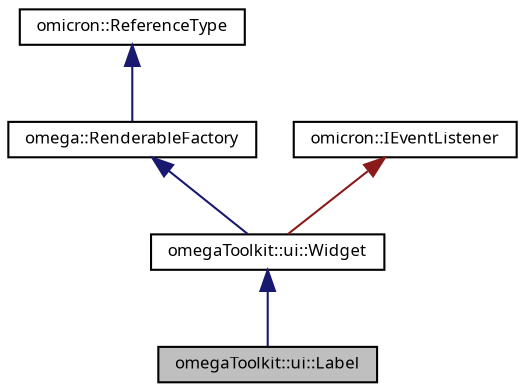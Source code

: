 digraph "omegaToolkit::ui::Label"
{
  bgcolor="transparent";
  edge [fontname="FreeSans.ttf",fontsize="8",labelfontname="FreeSans.ttf",labelfontsize="8"];
  node [fontname="FreeSans.ttf",fontsize="8",shape=record];
  Node1 [label="omegaToolkit::ui::Label",height=0.2,width=0.4,color="black", fillcolor="grey75", style="filled" fontcolor="black"];
  Node2 -> Node1 [dir="back",color="midnightblue",fontsize="8",style="solid",fontname="FreeSans.ttf"];
  Node2 [label="omegaToolkit::ui::Widget",height=0.2,width=0.4,color="black",URL="$classomega_toolkit_1_1ui_1_1_widget.html"];
  Node3 -> Node2 [dir="back",color="midnightblue",fontsize="8",style="solid",fontname="FreeSans.ttf"];
  Node3 [label="omega::RenderableFactory",height=0.2,width=0.4,color="black",URL="$classomega_1_1_renderable_factory.html",tooltip="Base class for objects that can create renderables. "];
  Node4 -> Node3 [dir="back",color="midnightblue",fontsize="8",style="solid",fontname="FreeSans.ttf"];
  Node4 [label="omicron::ReferenceType",height=0.2,width=0.4,color="black",URL="$classomicron_1_1_reference_type.html",tooltip="Implements a base class for reference-counted types. "];
  Node5 -> Node2 [dir="back",color="firebrick4",fontsize="8",style="solid",fontname="FreeSans.ttf"];
  Node5 [label="omicron::IEventListener",height=0.2,width=0.4,color="black",URL="$classomicron_1_1_i_event_listener.html",tooltip="The IEventListener interface is implemented by objects that can receive and process events..."];
}
